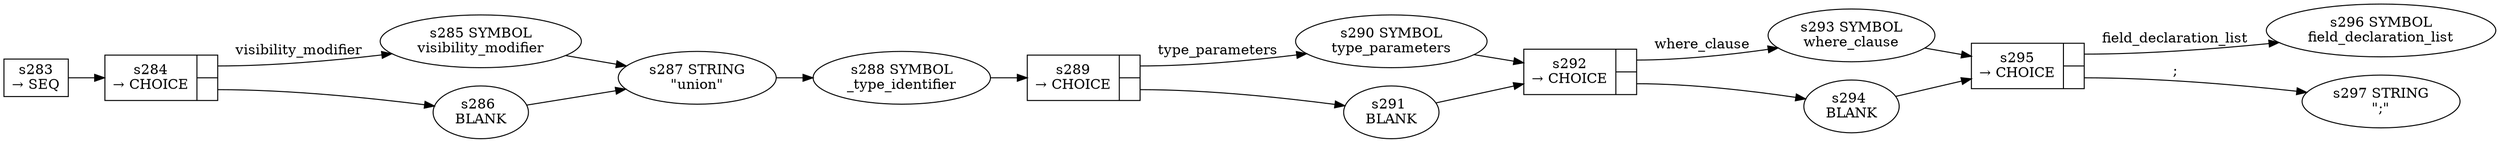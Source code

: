 
  digraph union_item {
  
    rankdir=LR;
  
    s283 [label="s283\n&rarr; SEQ", shape=record, fixedsize=false, peripheries=1];
  s284 [label="{s284\n&rarr; CHOICE|{<p0>|<p1>}}", shape=record, fixedsize=false, peripheries=1];
  s285 [label="s285 SYMBOL\nvisibility_modifier" href="rust-grammar.json.visibility_modifier.dot.svg"];
  s284:p0 -> s285 [label="visibility_modifier"];
  s286 [label="s286 \nBLANK"];
  s284:p1 -> s286 [label=""];
  s283 -> s284 [];
  s287 [label="s287 STRING\n\"union\""];
  s285 -> s287 [];
  s286 -> s287 [];
  s288 [label="s288 SYMBOL\n_type_identifier" href="rust-grammar.json._type_identifier.dot.svg"];
  s287 -> s288 [];
  s289 [label="{s289\n&rarr; CHOICE|{<p0>|<p1>}}", shape=record, fixedsize=false, peripheries=1];
  s290 [label="s290 SYMBOL\ntype_parameters" href="rust-grammar.json.type_parameters.dot.svg"];
  s289:p0 -> s290 [label="type_parameters"];
  s291 [label="s291 \nBLANK"];
  s289:p1 -> s291 [label=""];
  s288 -> s289 [];
  s292 [label="{s292\n&rarr; CHOICE|{<p0>|<p1>}}", shape=record, fixedsize=false, peripheries=1];
  s293 [label="s293 SYMBOL\nwhere_clause" href="rust-grammar.json.where_clause.dot.svg"];
  s292:p0 -> s293 [label="where_clause"];
  s294 [label="s294 \nBLANK"];
  s292:p1 -> s294 [label=""];
  s290 -> s292 [];
  s291 -> s292 [];
  s295 [label="{s295\n&rarr; CHOICE|{<p0>|<p1>}}", shape=record, fixedsize=false, peripheries=1];
  s296 [label="s296 SYMBOL\nfield_declaration_list" href="rust-grammar.json.field_declaration_list.dot.svg"];
  s295:p0 -> s296 [label="field_declaration_list"];
  s297 [label="s297 STRING\n\";\""];
  s295:p1 -> s297 [label=";"];
  s293 -> s295 [];
  s294 -> s295 [];
  
  }
  